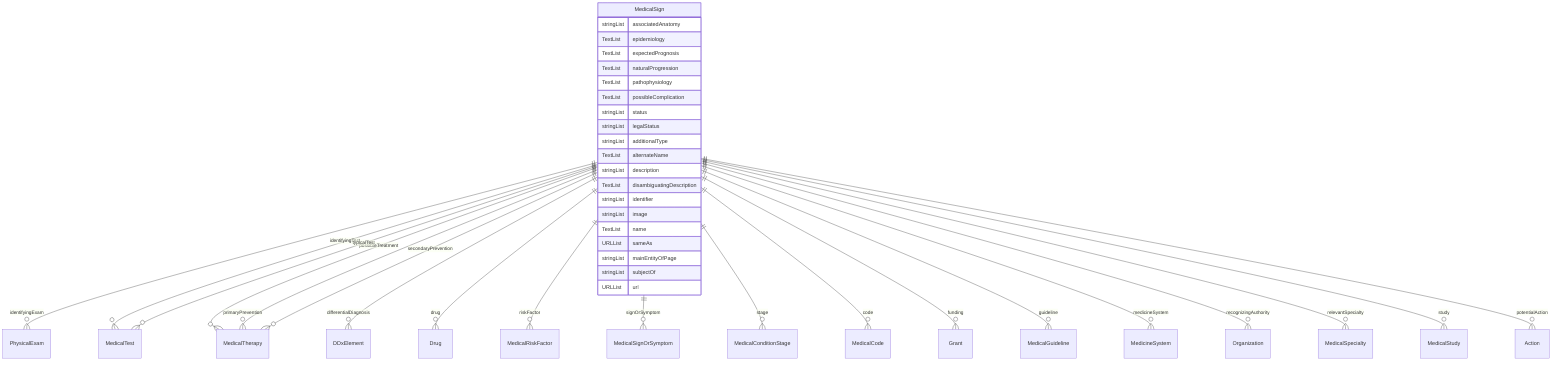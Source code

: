 erDiagram
MedicalSign {
    stringList associatedAnatomy  
    TextList epidemiology  
    TextList expectedPrognosis  
    TextList naturalProgression  
    TextList pathophysiology  
    TextList possibleComplication  
    stringList status  
    stringList legalStatus  
    stringList additionalType  
    TextList alternateName  
    stringList description  
    TextList disambiguatingDescription  
    stringList identifier  
    stringList image  
    TextList name  
    URLList sameAs  
    stringList mainEntityOfPage  
    stringList subjectOf  
    URLList url  
}

MedicalSign ||--}o PhysicalExam : "identifyingExam"
MedicalSign ||--}o MedicalTest : "identifyingTest"
MedicalSign ||--}o MedicalTherapy : "possibleTreatment"
MedicalSign ||--}o DDxElement : "differentialDiagnosis"
MedicalSign ||--}o Drug : "drug"
MedicalSign ||--}o MedicalTherapy : "primaryPrevention"
MedicalSign ||--}o MedicalRiskFactor : "riskFactor"
MedicalSign ||--}o MedicalTherapy : "secondaryPrevention"
MedicalSign ||--}o MedicalSignOrSymptom : "signOrSymptom"
MedicalSign ||--}o MedicalConditionStage : "stage"
MedicalSign ||--}o MedicalTest : "typicalTest"
MedicalSign ||--}o MedicalCode : "code"
MedicalSign ||--}o Grant : "funding"
MedicalSign ||--}o MedicalGuideline : "guideline"
MedicalSign ||--}o MedicineSystem : "medicineSystem"
MedicalSign ||--}o Organization : "recognizingAuthority"
MedicalSign ||--}o MedicalSpecialty : "relevantSpecialty"
MedicalSign ||--}o MedicalStudy : "study"
MedicalSign ||--}o Action : "potentialAction"